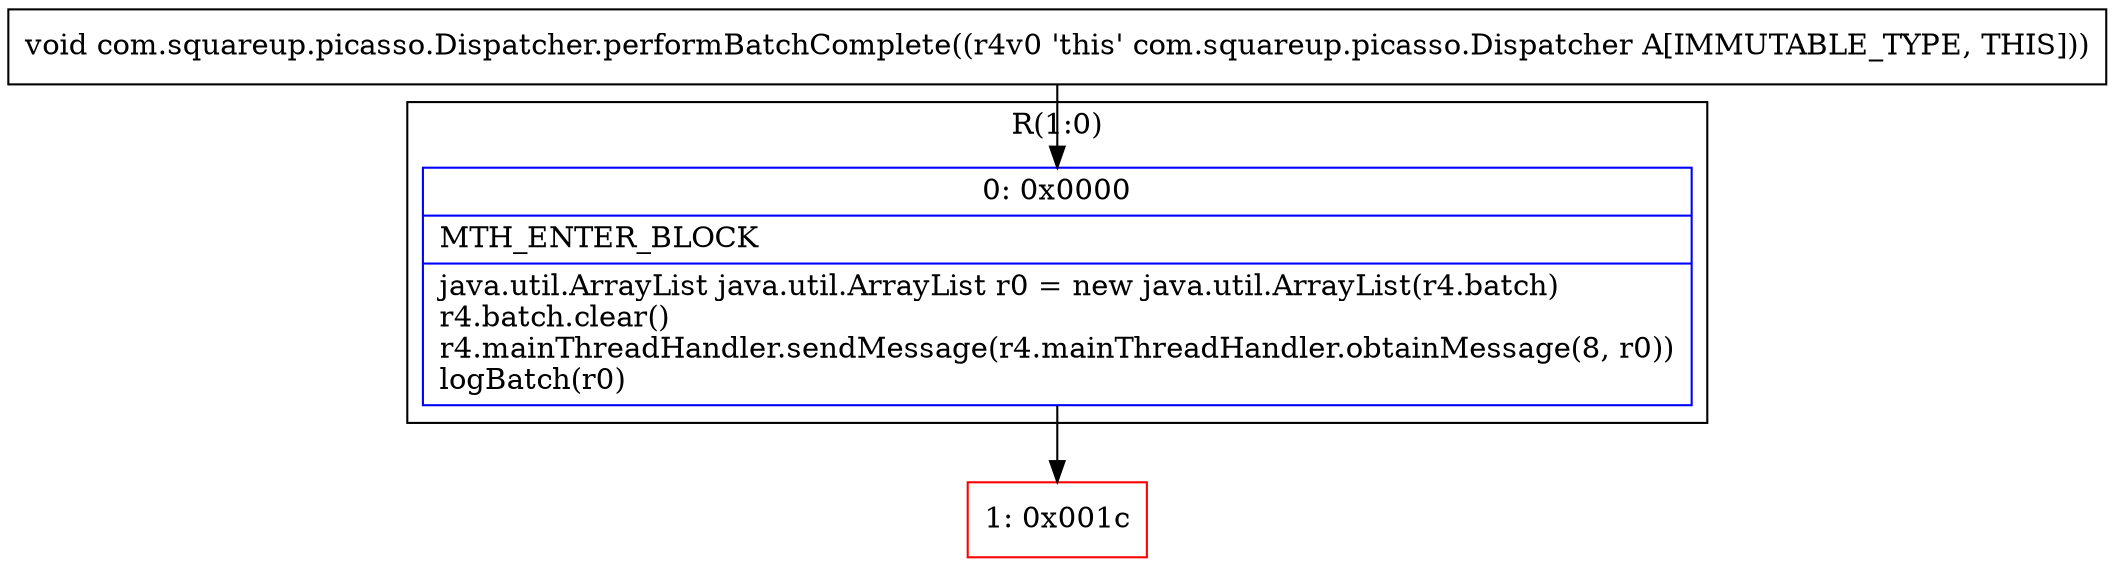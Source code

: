 digraph "CFG forcom.squareup.picasso.Dispatcher.performBatchComplete()V" {
subgraph cluster_Region_1127826416 {
label = "R(1:0)";
node [shape=record,color=blue];
Node_0 [shape=record,label="{0\:\ 0x0000|MTH_ENTER_BLOCK\l|java.util.ArrayList java.util.ArrayList r0 = new java.util.ArrayList(r4.batch)\lr4.batch.clear()\lr4.mainThreadHandler.sendMessage(r4.mainThreadHandler.obtainMessage(8, r0))\llogBatch(r0)\l}"];
}
Node_1 [shape=record,color=red,label="{1\:\ 0x001c}"];
MethodNode[shape=record,label="{void com.squareup.picasso.Dispatcher.performBatchComplete((r4v0 'this' com.squareup.picasso.Dispatcher A[IMMUTABLE_TYPE, THIS])) }"];
MethodNode -> Node_0;
Node_0 -> Node_1;
}

